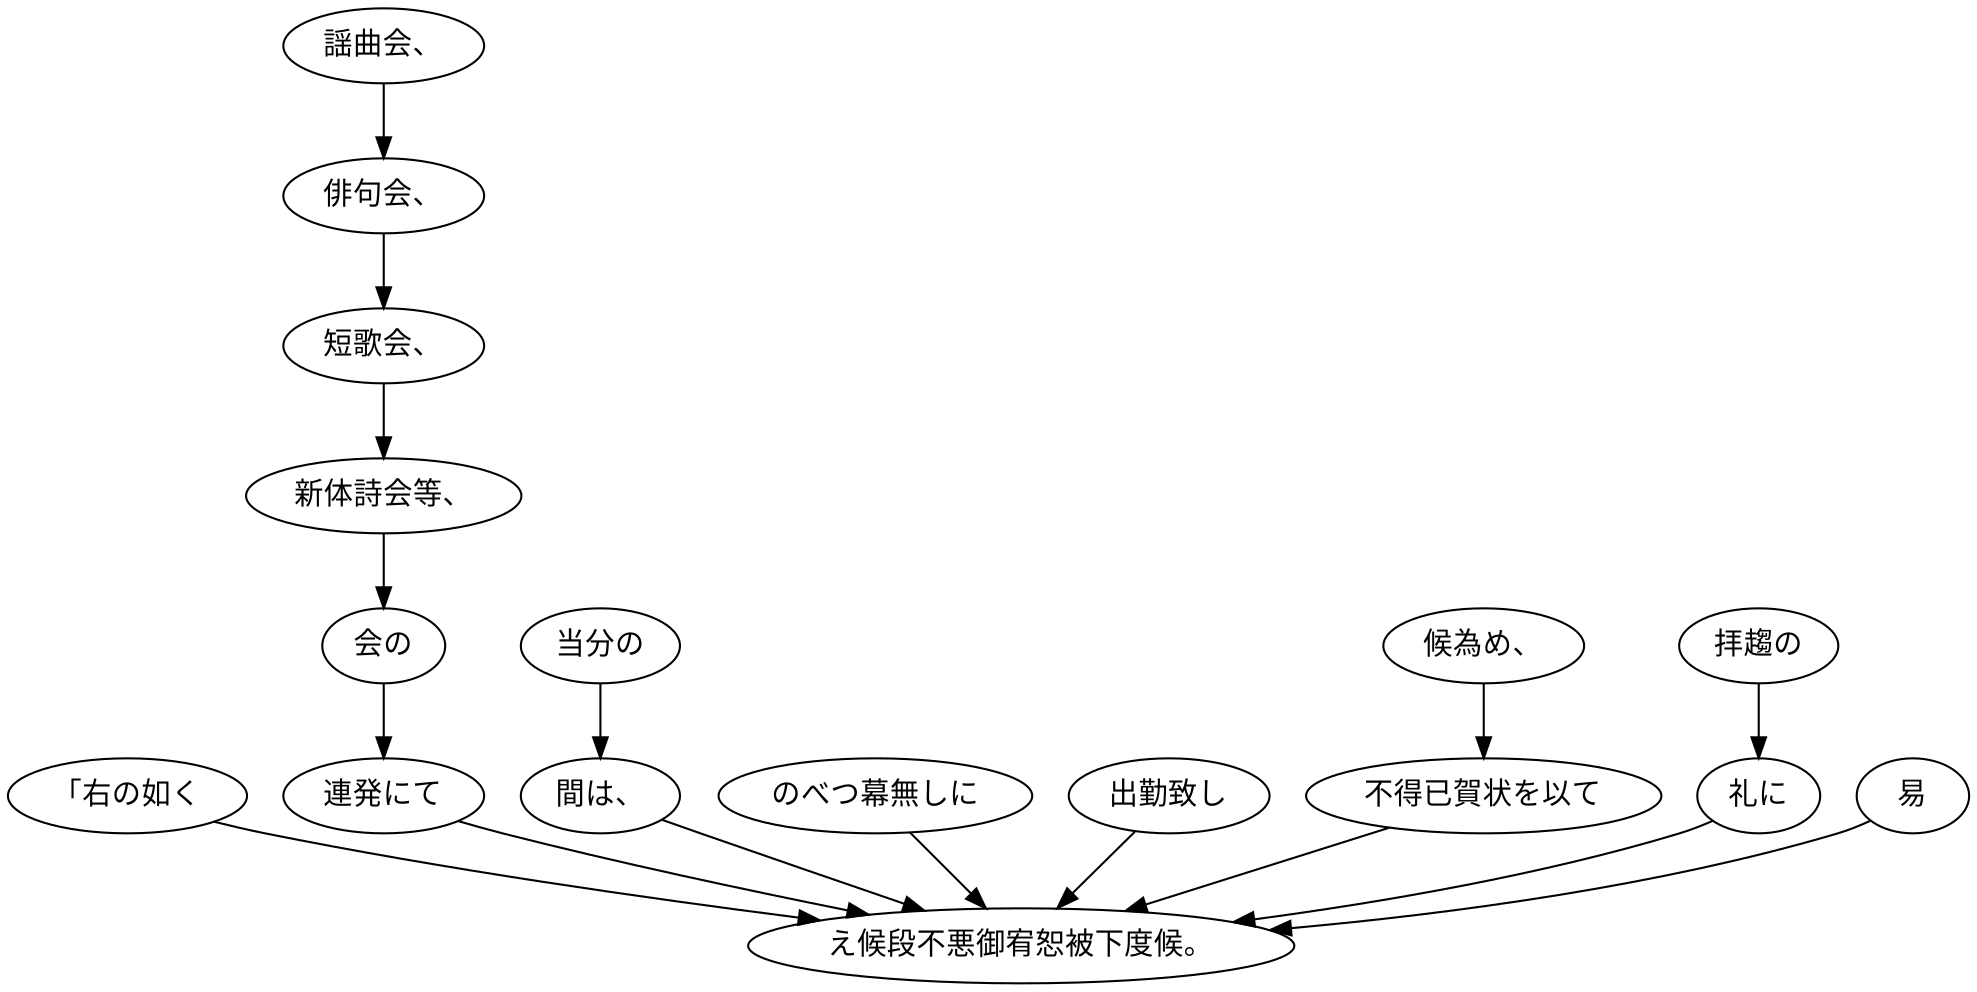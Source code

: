 digraph graph866 {
	node0 [label="「右の如く"];
	node1 [label="謡曲会、"];
	node2 [label="俳句会、"];
	node3 [label="短歌会、"];
	node4 [label="新体詩会等、"];
	node5 [label="会の"];
	node6 [label="連発にて"];
	node7 [label="当分の"];
	node8 [label="間は、"];
	node9 [label="のべつ幕無しに"];
	node10 [label="出勤致し"];
	node11 [label="候為め、"];
	node12 [label="不得已賀状を以て"];
	node13 [label="拝趨の"];
	node14 [label="礼に"];
	node15 [label="易"];
	node16 [label="え候段不悪御宥恕被下度候。"];
	node0 -> node16;
	node1 -> node2;
	node2 -> node3;
	node3 -> node4;
	node4 -> node5;
	node5 -> node6;
	node6 -> node16;
	node7 -> node8;
	node8 -> node16;
	node9 -> node16;
	node10 -> node16;
	node11 -> node12;
	node12 -> node16;
	node13 -> node14;
	node14 -> node16;
	node15 -> node16;
}
